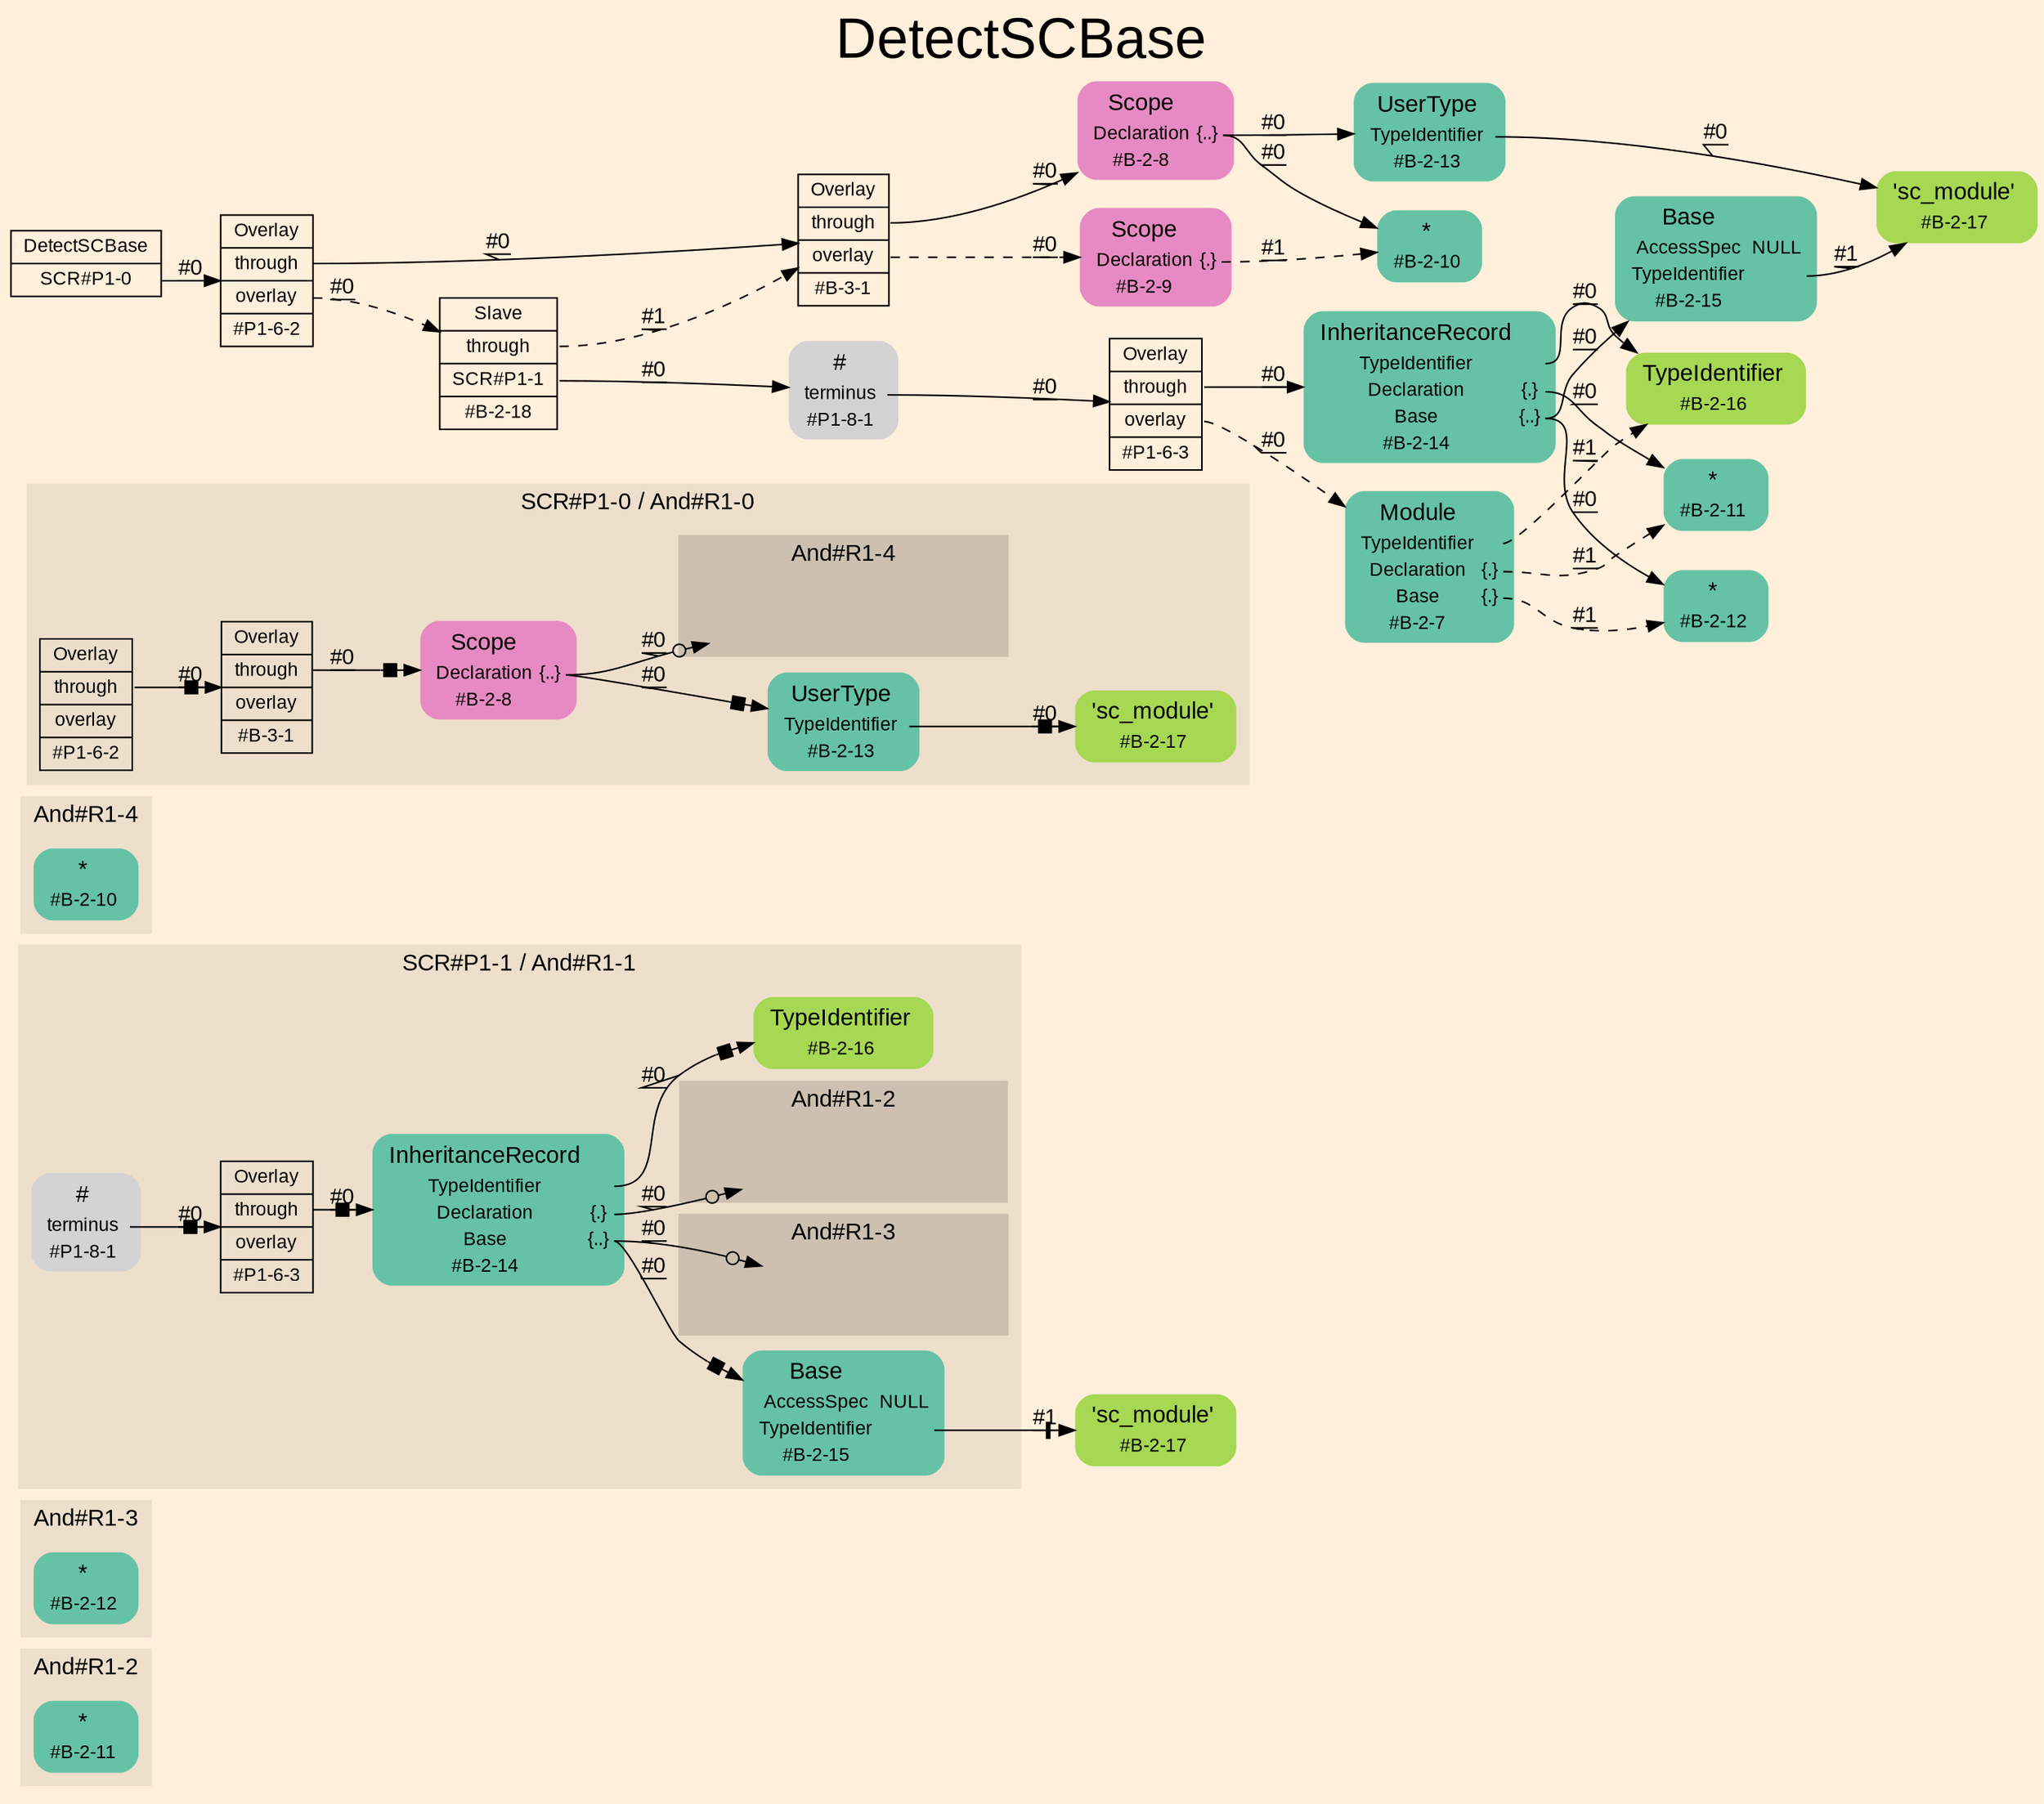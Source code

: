 digraph "DetectSCBase" {
label = "DetectSCBase"
labelloc = t
fontsize = "36"
graph [
    rankdir = "LR"
    ranksep = 0.3
    bgcolor = antiquewhite1
    color = black
    fontcolor = black
    fontname = "Arial"
];
node [
    fontname = "Arial"
];
edge [
    fontname = "Arial"
];

// -------------------- figure And#R1-2 --------------------
// -------- region And#R1-2 ----------
subgraph "clusterAnd#R1-2" {
    label = "And#R1-2"
    style = "filled"
    color = antiquewhite2
    fontsize = "15"
    "And#R1-2/#B-2-11" [
        // -------- block And#R1-2/#B-2-11 ----------
        shape = "plaintext"
        fillcolor = "/set28/1"
        label = <<TABLE BORDER="0" CELLBORDER="0" CELLSPACING="0">
         <TR><TD><FONT POINT-SIZE="15.0">*</FONT></TD><TD></TD></TR>
         <TR><TD>#B-2-11</TD><TD PORT="port0"></TD></TR>
        </TABLE>>
        style = "rounded,filled"
        fontsize = "12"
    ];
    
}


// -------------------- figure And#R1-3 --------------------
// -------- region And#R1-3 ----------
subgraph "clusterAnd#R1-3" {
    label = "And#R1-3"
    style = "filled"
    color = antiquewhite2
    fontsize = "15"
    "And#R1-3/#B-2-12" [
        // -------- block And#R1-3/#B-2-12 ----------
        shape = "plaintext"
        fillcolor = "/set28/1"
        label = <<TABLE BORDER="0" CELLBORDER="0" CELLSPACING="0">
         <TR><TD><FONT POINT-SIZE="15.0">*</FONT></TD><TD></TD></TR>
         <TR><TD>#B-2-12</TD><TD PORT="port0"></TD></TR>
        </TABLE>>
        style = "rounded,filled"
        fontsize = "12"
    ];
    
}


// -------------------- figure And#R1-1 --------------------
// -------- region And#R1-1 ----------
subgraph "clusterAnd#R1-1" {
    label = "SCR#P1-1 / And#R1-1"
    style = "filled"
    color = antiquewhite2
    fontsize = "15"
    "And#R1-1/#B-2-14" [
        // -------- block And#R1-1/#B-2-14 ----------
        shape = "plaintext"
        fillcolor = "/set28/1"
        label = <<TABLE BORDER="0" CELLBORDER="0" CELLSPACING="0">
         <TR><TD><FONT POINT-SIZE="15.0">InheritanceRecord</FONT></TD><TD></TD></TR>
         <TR><TD>TypeIdentifier</TD><TD PORT="port0"></TD></TR>
         <TR><TD>Declaration</TD><TD PORT="port1">{.}</TD></TR>
         <TR><TD>Base</TD><TD PORT="port2">{..}</TD></TR>
         <TR><TD>#B-2-14</TD><TD PORT="port3"></TD></TR>
        </TABLE>>
        style = "rounded,filled"
        fontsize = "12"
    ];
    
    "And#R1-1/#B-2-15" [
        // -------- block And#R1-1/#B-2-15 ----------
        shape = "plaintext"
        fillcolor = "/set28/1"
        label = <<TABLE BORDER="0" CELLBORDER="0" CELLSPACING="0">
         <TR><TD><FONT POINT-SIZE="15.0">Base</FONT></TD><TD></TD></TR>
         <TR><TD>AccessSpec</TD><TD PORT="port0">NULL</TD></TR>
         <TR><TD>TypeIdentifier</TD><TD PORT="port1"></TD></TR>
         <TR><TD>#B-2-15</TD><TD PORT="port2"></TD></TR>
        </TABLE>>
        style = "rounded,filled"
        fontsize = "12"
    ];
    
    "And#R1-1/#B-2-16" [
        // -------- block And#R1-1/#B-2-16 ----------
        shape = "plaintext"
        fillcolor = "/set28/5"
        label = <<TABLE BORDER="0" CELLBORDER="0" CELLSPACING="0">
         <TR><TD><FONT POINT-SIZE="15.0">TypeIdentifier</FONT></TD><TD></TD></TR>
         <TR><TD>#B-2-16</TD><TD PORT="port0"></TD></TR>
        </TABLE>>
        style = "rounded,filled"
        fontsize = "12"
    ];
    
    "And#R1-1/#P1-6-3" [
        // -------- block And#R1-1/#P1-6-3 ----------
        shape = "record"
        fillcolor = antiquewhite2
        label = "<fixed> Overlay | <port0> through | <port1> overlay | <port2> #P1-6-3"
        style = "filled"
        fontsize = "12"
        color = black
        fontcolor = black
    ];
    
    "And#R1-1/#P1-8-1" [
        // -------- block And#R1-1/#P1-8-1 ----------
        shape = "plaintext"
        label = <<TABLE BORDER="0" CELLBORDER="0" CELLSPACING="0">
         <TR><TD><FONT POINT-SIZE="15.0">#</FONT></TD><TD></TD></TR>
         <TR><TD>terminus</TD><TD PORT="port0"></TD></TR>
         <TR><TD>#P1-8-1</TD><TD PORT="port1"></TD></TR>
        </TABLE>>
        style = "rounded,filled"
        fontsize = "12"
    ];
    
    // -------- region And#R1-1/And#R1-2 ----------
    subgraph "clusterAnd#R1-1/And#R1-2" {
        label = "And#R1-2"
        style = "filled"
        color = antiquewhite3
        fontsize = "15"
        "And#R1-1/And#R1-2/#B-2-11" [
            // -------- block And#R1-1/And#R1-2/#B-2-11 ----------
            shape = none
            fillcolor = "/set28/1"
            style = "invisible"
        ];
        
    }
    
    // -------- region And#R1-1/And#R1-3 ----------
    subgraph "clusterAnd#R1-1/And#R1-3" {
        label = "And#R1-3"
        style = "filled"
        color = antiquewhite3
        fontsize = "15"
        "And#R1-1/And#R1-3/#B-2-12" [
            // -------- block And#R1-1/And#R1-3/#B-2-12 ----------
            shape = none
            fillcolor = "/set28/1"
            style = "invisible"
        ];
        
    }
    
}

"And#R1-1/#B-2-17" [
    // -------- block And#R1-1/#B-2-17 ----------
    shape = "plaintext"
    fillcolor = "/set28/5"
    label = <<TABLE BORDER="0" CELLBORDER="0" CELLSPACING="0">
     <TR><TD><FONT POINT-SIZE="15.0">'sc_module'</FONT></TD><TD></TD></TR>
     <TR><TD>#B-2-17</TD><TD PORT="port0"></TD></TR>
    </TABLE>>
    style = "rounded,filled"
    fontsize = "12"
];

"And#R1-1/#B-2-14":port0 -> "And#R1-1/#B-2-16" [
    arrowhead="normalnonebox"
    label = "#0"
    decorate = true
    color = black
    fontcolor = black
];

"And#R1-1/#B-2-14":port1 -> "And#R1-1/And#R1-2/#B-2-11" [
    arrowhead="normalnoneodot"
    label = "#0"
    decorate = true
    color = black
    fontcolor = black
];

"And#R1-1/#B-2-14":port2 -> "And#R1-1/And#R1-3/#B-2-12" [
    arrowhead="normalnoneodot"
    label = "#0"
    decorate = true
    color = black
    fontcolor = black
];

"And#R1-1/#B-2-14":port2 -> "And#R1-1/#B-2-15" [
    arrowhead="normalnonebox"
    label = "#0"
    decorate = true
    color = black
    fontcolor = black
];

"And#R1-1/#B-2-15":port1 -> "And#R1-1/#B-2-17" [
    arrowhead="normalnonetee"
    label = "#1"
    decorate = true
    color = black
    fontcolor = black
];

"And#R1-1/#P1-6-3":port0 -> "And#R1-1/#B-2-14" [
    arrowhead="normalnonebox"
    label = "#0"
    decorate = true
    color = black
    fontcolor = black
];

"And#R1-1/#P1-8-1":port0 -> "And#R1-1/#P1-6-3" [
    arrowhead="normalnonebox"
    label = "#0"
    decorate = true
    color = black
    fontcolor = black
];


// -------------------- figure And#R1-4 --------------------
// -------- region And#R1-4 ----------
subgraph "clusterAnd#R1-4" {
    label = "And#R1-4"
    style = "filled"
    color = antiquewhite2
    fontsize = "15"
    "And#R1-4/#B-2-10" [
        // -------- block And#R1-4/#B-2-10 ----------
        shape = "plaintext"
        fillcolor = "/set28/1"
        label = <<TABLE BORDER="0" CELLBORDER="0" CELLSPACING="0">
         <TR><TD><FONT POINT-SIZE="15.0">*</FONT></TD><TD></TD></TR>
         <TR><TD>#B-2-10</TD><TD PORT="port0"></TD></TR>
        </TABLE>>
        style = "rounded,filled"
        fontsize = "12"
    ];
    
}


// -------------------- figure And#R1-0 --------------------
// -------- region And#R1-0 ----------
subgraph "clusterAnd#R1-0" {
    label = "SCR#P1-0 / And#R1-0"
    style = "filled"
    color = antiquewhite2
    fontsize = "15"
    "And#R1-0/#B-3-1" [
        // -------- block And#R1-0/#B-3-1 ----------
        shape = "record"
        fillcolor = antiquewhite2
        label = "<fixed> Overlay | <port0> through | <port1> overlay | <port2> #B-3-1"
        style = "filled"
        fontsize = "12"
        color = black
        fontcolor = black
    ];
    
    "And#R1-0/#B-2-8" [
        // -------- block And#R1-0/#B-2-8 ----------
        shape = "plaintext"
        fillcolor = "/set28/4"
        label = <<TABLE BORDER="0" CELLBORDER="0" CELLSPACING="0">
         <TR><TD><FONT POINT-SIZE="15.0">Scope</FONT></TD><TD></TD></TR>
         <TR><TD>Declaration</TD><TD PORT="port0">{..}</TD></TR>
         <TR><TD>#B-2-8</TD><TD PORT="port1"></TD></TR>
        </TABLE>>
        style = "rounded,filled"
        fontsize = "12"
    ];
    
    "And#R1-0/#B-2-13" [
        // -------- block And#R1-0/#B-2-13 ----------
        shape = "plaintext"
        fillcolor = "/set28/1"
        label = <<TABLE BORDER="0" CELLBORDER="0" CELLSPACING="0">
         <TR><TD><FONT POINT-SIZE="15.0">UserType</FONT></TD><TD></TD></TR>
         <TR><TD>TypeIdentifier</TD><TD PORT="port0"></TD></TR>
         <TR><TD>#B-2-13</TD><TD PORT="port1"></TD></TR>
        </TABLE>>
        style = "rounded,filled"
        fontsize = "12"
    ];
    
    "And#R1-0/#B-2-17" [
        // -------- block And#R1-0/#B-2-17 ----------
        shape = "plaintext"
        fillcolor = "/set28/5"
        label = <<TABLE BORDER="0" CELLBORDER="0" CELLSPACING="0">
         <TR><TD><FONT POINT-SIZE="15.0">'sc_module'</FONT></TD><TD></TD></TR>
         <TR><TD>#B-2-17</TD><TD PORT="port0"></TD></TR>
        </TABLE>>
        style = "rounded,filled"
        fontsize = "12"
    ];
    
    "And#R1-0/#P1-6-2" [
        // -------- block And#R1-0/#P1-6-2 ----------
        shape = "record"
        fillcolor = antiquewhite2
        label = "<fixed> Overlay | <port0> through | <port1> overlay | <port2> #P1-6-2"
        style = "filled"
        fontsize = "12"
        color = black
        fontcolor = black
    ];
    
    // -------- region And#R1-0/And#R1-4 ----------
    subgraph "clusterAnd#R1-0/And#R1-4" {
        label = "And#R1-4"
        style = "filled"
        color = antiquewhite3
        fontsize = "15"
        "And#R1-0/And#R1-4/#B-2-10" [
            // -------- block And#R1-0/And#R1-4/#B-2-10 ----------
            shape = none
            fillcolor = "/set28/1"
            style = "invisible"
        ];
        
    }
    
}

"And#R1-0/#B-3-1":port0 -> "And#R1-0/#B-2-8" [
    arrowhead="normalnonebox"
    label = "#0"
    decorate = true
    color = black
    fontcolor = black
];

"And#R1-0/#B-2-8":port0 -> "And#R1-0/And#R1-4/#B-2-10" [
    arrowhead="normalnoneodot"
    label = "#0"
    decorate = true
    color = black
    fontcolor = black
];

"And#R1-0/#B-2-8":port0 -> "And#R1-0/#B-2-13" [
    arrowhead="normalnonebox"
    label = "#0"
    decorate = true
    color = black
    fontcolor = black
];

"And#R1-0/#B-2-13":port0 -> "And#R1-0/#B-2-17" [
    arrowhead="normalnonebox"
    label = "#0"
    decorate = true
    color = black
    fontcolor = black
];

"And#R1-0/#P1-6-2":port0 -> "And#R1-0/#B-3-1" [
    arrowhead="normalnonebox"
    label = "#0"
    decorate = true
    color = black
    fontcolor = black
];


// -------------------- transformation figure --------------------
"CR#P1-0" [
    // -------- block CR#P1-0 ----------
    shape = "record"
    fillcolor = antiquewhite1
    label = "<fixed> DetectSCBase | <port0> SCR#P1-0"
    style = "filled"
    fontsize = "12"
    color = black
    fontcolor = black
];

"#P1-6-2" [
    // -------- block #P1-6-2 ----------
    shape = "record"
    fillcolor = antiquewhite1
    label = "<fixed> Overlay | <port0> through | <port1> overlay | <port2> #P1-6-2"
    style = "filled"
    fontsize = "12"
    color = black
    fontcolor = black
];

"#B-3-1" [
    // -------- block #B-3-1 ----------
    shape = "record"
    fillcolor = antiquewhite1
    label = "<fixed> Overlay | <port0> through | <port1> overlay | <port2> #B-3-1"
    style = "filled"
    fontsize = "12"
    color = black
    fontcolor = black
];

"#B-2-8" [
    // -------- block #B-2-8 ----------
    shape = "plaintext"
    fillcolor = "/set28/4"
    label = <<TABLE BORDER="0" CELLBORDER="0" CELLSPACING="0">
     <TR><TD><FONT POINT-SIZE="15.0">Scope</FONT></TD><TD></TD></TR>
     <TR><TD>Declaration</TD><TD PORT="port0">{..}</TD></TR>
     <TR><TD>#B-2-8</TD><TD PORT="port1"></TD></TR>
    </TABLE>>
    style = "rounded,filled"
    fontsize = "12"
];

"#B-2-10" [
    // -------- block #B-2-10 ----------
    shape = "plaintext"
    fillcolor = "/set28/1"
    label = <<TABLE BORDER="0" CELLBORDER="0" CELLSPACING="0">
     <TR><TD><FONT POINT-SIZE="15.0">*</FONT></TD><TD></TD></TR>
     <TR><TD>#B-2-10</TD><TD PORT="port0"></TD></TR>
    </TABLE>>
    style = "rounded,filled"
    fontsize = "12"
];

"#B-2-13" [
    // -------- block #B-2-13 ----------
    shape = "plaintext"
    fillcolor = "/set28/1"
    label = <<TABLE BORDER="0" CELLBORDER="0" CELLSPACING="0">
     <TR><TD><FONT POINT-SIZE="15.0">UserType</FONT></TD><TD></TD></TR>
     <TR><TD>TypeIdentifier</TD><TD PORT="port0"></TD></TR>
     <TR><TD>#B-2-13</TD><TD PORT="port1"></TD></TR>
    </TABLE>>
    style = "rounded,filled"
    fontsize = "12"
];

"#B-2-17" [
    // -------- block #B-2-17 ----------
    shape = "plaintext"
    fillcolor = "/set28/5"
    label = <<TABLE BORDER="0" CELLBORDER="0" CELLSPACING="0">
     <TR><TD><FONT POINT-SIZE="15.0">'sc_module'</FONT></TD><TD></TD></TR>
     <TR><TD>#B-2-17</TD><TD PORT="port0"></TD></TR>
    </TABLE>>
    style = "rounded,filled"
    fontsize = "12"
];

"#B-2-9" [
    // -------- block #B-2-9 ----------
    shape = "plaintext"
    fillcolor = "/set28/4"
    label = <<TABLE BORDER="0" CELLBORDER="0" CELLSPACING="0">
     <TR><TD><FONT POINT-SIZE="15.0">Scope</FONT></TD><TD></TD></TR>
     <TR><TD>Declaration</TD><TD PORT="port0">{.}</TD></TR>
     <TR><TD>#B-2-9</TD><TD PORT="port1"></TD></TR>
    </TABLE>>
    style = "rounded,filled"
    fontsize = "12"
];

"#B-2-18" [
    // -------- block #B-2-18 ----------
    shape = "record"
    fillcolor = antiquewhite1
    label = "<fixed> Slave | <port0> through | <port1> SCR#P1-1 | <port2> #B-2-18"
    style = "filled"
    fontsize = "12"
    color = black
    fontcolor = black
];

"#P1-8-1" [
    // -------- block #P1-8-1 ----------
    shape = "plaintext"
    label = <<TABLE BORDER="0" CELLBORDER="0" CELLSPACING="0">
     <TR><TD><FONT POINT-SIZE="15.0">#</FONT></TD><TD></TD></TR>
     <TR><TD>terminus</TD><TD PORT="port0"></TD></TR>
     <TR><TD>#P1-8-1</TD><TD PORT="port1"></TD></TR>
    </TABLE>>
    style = "rounded,filled"
    fontsize = "12"
];

"#P1-6-3" [
    // -------- block #P1-6-3 ----------
    shape = "record"
    fillcolor = antiquewhite1
    label = "<fixed> Overlay | <port0> through | <port1> overlay | <port2> #P1-6-3"
    style = "filled"
    fontsize = "12"
    color = black
    fontcolor = black
];

"#B-2-14" [
    // -------- block #B-2-14 ----------
    shape = "plaintext"
    fillcolor = "/set28/1"
    label = <<TABLE BORDER="0" CELLBORDER="0" CELLSPACING="0">
     <TR><TD><FONT POINT-SIZE="15.0">InheritanceRecord</FONT></TD><TD></TD></TR>
     <TR><TD>TypeIdentifier</TD><TD PORT="port0"></TD></TR>
     <TR><TD>Declaration</TD><TD PORT="port1">{.}</TD></TR>
     <TR><TD>Base</TD><TD PORT="port2">{..}</TD></TR>
     <TR><TD>#B-2-14</TD><TD PORT="port3"></TD></TR>
    </TABLE>>
    style = "rounded,filled"
    fontsize = "12"
];

"#B-2-16" [
    // -------- block #B-2-16 ----------
    shape = "plaintext"
    fillcolor = "/set28/5"
    label = <<TABLE BORDER="0" CELLBORDER="0" CELLSPACING="0">
     <TR><TD><FONT POINT-SIZE="15.0">TypeIdentifier</FONT></TD><TD></TD></TR>
     <TR><TD>#B-2-16</TD><TD PORT="port0"></TD></TR>
    </TABLE>>
    style = "rounded,filled"
    fontsize = "12"
];

"#B-2-11" [
    // -------- block #B-2-11 ----------
    shape = "plaintext"
    fillcolor = "/set28/1"
    label = <<TABLE BORDER="0" CELLBORDER="0" CELLSPACING="0">
     <TR><TD><FONT POINT-SIZE="15.0">*</FONT></TD><TD></TD></TR>
     <TR><TD>#B-2-11</TD><TD PORT="port0"></TD></TR>
    </TABLE>>
    style = "rounded,filled"
    fontsize = "12"
];

"#B-2-12" [
    // -------- block #B-2-12 ----------
    shape = "plaintext"
    fillcolor = "/set28/1"
    label = <<TABLE BORDER="0" CELLBORDER="0" CELLSPACING="0">
     <TR><TD><FONT POINT-SIZE="15.0">*</FONT></TD><TD></TD></TR>
     <TR><TD>#B-2-12</TD><TD PORT="port0"></TD></TR>
    </TABLE>>
    style = "rounded,filled"
    fontsize = "12"
];

"#B-2-15" [
    // -------- block #B-2-15 ----------
    shape = "plaintext"
    fillcolor = "/set28/1"
    label = <<TABLE BORDER="0" CELLBORDER="0" CELLSPACING="0">
     <TR><TD><FONT POINT-SIZE="15.0">Base</FONT></TD><TD></TD></TR>
     <TR><TD>AccessSpec</TD><TD PORT="port0">NULL</TD></TR>
     <TR><TD>TypeIdentifier</TD><TD PORT="port1"></TD></TR>
     <TR><TD>#B-2-15</TD><TD PORT="port2"></TD></TR>
    </TABLE>>
    style = "rounded,filled"
    fontsize = "12"
];

"#B-2-7" [
    // -------- block #B-2-7 ----------
    shape = "plaintext"
    fillcolor = "/set28/1"
    label = <<TABLE BORDER="0" CELLBORDER="0" CELLSPACING="0">
     <TR><TD><FONT POINT-SIZE="15.0">Module</FONT></TD><TD></TD></TR>
     <TR><TD>TypeIdentifier</TD><TD PORT="port0"></TD></TR>
     <TR><TD>Declaration</TD><TD PORT="port1">{.}</TD></TR>
     <TR><TD>Base</TD><TD PORT="port2">{.}</TD></TR>
     <TR><TD>#B-2-7</TD><TD PORT="port3"></TD></TR>
    </TABLE>>
    style = "rounded,filled"
    fontsize = "12"
];

"CR#P1-0":port0 -> "#P1-6-2" [
    label = "#0"
    decorate = true
    color = black
    fontcolor = black
];

"#P1-6-2":port0 -> "#B-3-1" [
    label = "#0"
    decorate = true
    color = black
    fontcolor = black
];

"#P1-6-2":port1 -> "#B-2-18" [
    style="dashed"
    label = "#0"
    decorate = true
    color = black
    fontcolor = black
];

"#B-3-1":port0 -> "#B-2-8" [
    label = "#0"
    decorate = true
    color = black
    fontcolor = black
];

"#B-3-1":port1 -> "#B-2-9" [
    style="dashed"
    label = "#0"
    decorate = true
    color = black
    fontcolor = black
];

"#B-2-8":port0 -> "#B-2-10" [
    label = "#0"
    decorate = true
    color = black
    fontcolor = black
];

"#B-2-8":port0 -> "#B-2-13" [
    label = "#0"
    decorate = true
    color = black
    fontcolor = black
];

"#B-2-13":port0 -> "#B-2-17" [
    label = "#0"
    decorate = true
    color = black
    fontcolor = black
];

"#B-2-9":port0 -> "#B-2-10" [
    style="dashed"
    label = "#1"
    decorate = true
    color = black
    fontcolor = black
];

"#B-2-18":port0 -> "#B-3-1" [
    style="dashed"
    label = "#1"
    decorate = true
    color = black
    fontcolor = black
];

"#B-2-18":port1 -> "#P1-8-1" [
    label = "#0"
    decorate = true
    color = black
    fontcolor = black
];

"#P1-8-1":port0 -> "#P1-6-3" [
    label = "#0"
    decorate = true
    color = black
    fontcolor = black
];

"#P1-6-3":port0 -> "#B-2-14" [
    label = "#0"
    decorate = true
    color = black
    fontcolor = black
];

"#P1-6-3":port1 -> "#B-2-7" [
    style="dashed"
    label = "#0"
    decorate = true
    color = black
    fontcolor = black
];

"#B-2-14":port0 -> "#B-2-16" [
    label = "#0"
    decorate = true
    color = black
    fontcolor = black
];

"#B-2-14":port1 -> "#B-2-11" [
    label = "#0"
    decorate = true
    color = black
    fontcolor = black
];

"#B-2-14":port2 -> "#B-2-12" [
    label = "#0"
    decorate = true
    color = black
    fontcolor = black
];

"#B-2-14":port2 -> "#B-2-15" [
    label = "#0"
    decorate = true
    color = black
    fontcolor = black
];

"#B-2-15":port1 -> "#B-2-17" [
    label = "#1"
    decorate = true
    color = black
    fontcolor = black
];

"#B-2-7":port0 -> "#B-2-16" [
    style="dashed"
    label = "#1"
    decorate = true
    color = black
    fontcolor = black
];

"#B-2-7":port1 -> "#B-2-11" [
    style="dashed"
    label = "#1"
    decorate = true
    color = black
    fontcolor = black
];

"#B-2-7":port2 -> "#B-2-12" [
    style="dashed"
    label = "#1"
    decorate = true
    color = black
    fontcolor = black
];


}
